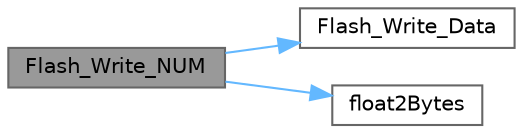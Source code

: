 digraph "Flash_Write_NUM"
{
 // LATEX_PDF_SIZE
  bgcolor="transparent";
  edge [fontname=Helvetica,fontsize=10,labelfontname=Helvetica,labelfontsize=10];
  node [fontname=Helvetica,fontsize=10,shape=box,height=0.2,width=0.4];
  rankdir="LR";
  Node1 [id="Node000001",label="Flash_Write_NUM",height=0.2,width=0.4,color="gray40", fillcolor="grey60", style="filled", fontcolor="black",tooltip="Writes a floating-point number to a specified flash sector address."];
  Node1 -> Node2 [id="edge1_Node000001_Node000002",color="steelblue1",style="solid",tooltip=" "];
  Node2 [id="Node000002",label="Flash_Write_Data",height=0.2,width=0.4,color="grey40", fillcolor="white", style="filled",URL="$_f_l_a_s_h___s_e_c_t_o_r___f4_8c.html#a9e4f3fa03d699e7af96e02d69b25315f",tooltip="Writes data to the specified flash sector."];
  Node1 -> Node3 [id="edge2_Node000001_Node000003",color="steelblue1",style="solid",tooltip=" "];
  Node3 [id="Node000003",label="float2Bytes",height=0.2,width=0.4,color="grey40", fillcolor="white", style="filled",URL="$_f_l_a_s_h___s_e_c_t_o_r___f4_8c.html#a240b49ca05e36979ab5da0d081887a29",tooltip="Converts a float variable to an array of bytes."];
}
